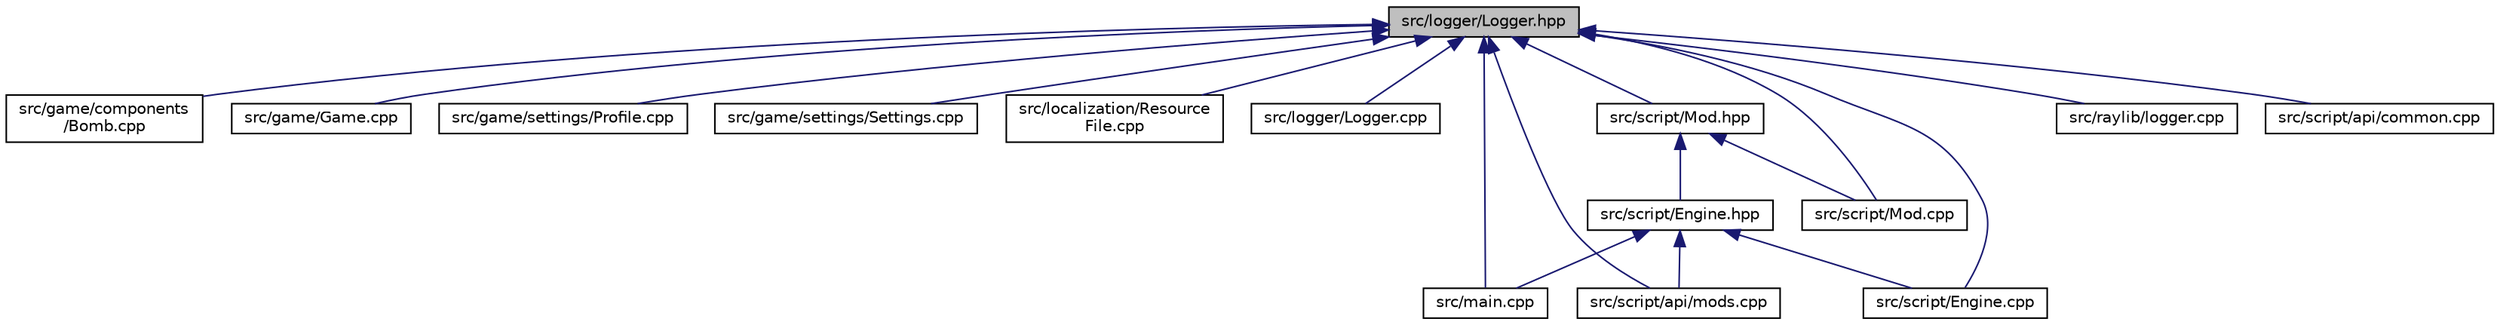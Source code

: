 digraph "src/logger/Logger.hpp"
{
 // LATEX_PDF_SIZE
  edge [fontname="Helvetica",fontsize="10",labelfontname="Helvetica",labelfontsize="10"];
  node [fontname="Helvetica",fontsize="10",shape=record];
  Node1 [label="src/logger/Logger.hpp",height=0.2,width=0.4,color="black", fillcolor="grey75", style="filled", fontcolor="black",tooltip=" "];
  Node1 -> Node2 [dir="back",color="midnightblue",fontsize="10",style="solid",fontname="Helvetica"];
  Node2 [label="src/game/components\l/Bomb.cpp",height=0.2,width=0.4,color="black", fillcolor="white", style="filled",URL="$components_2_bomb_8cpp.html",tooltip=" "];
  Node1 -> Node3 [dir="back",color="midnightblue",fontsize="10",style="solid",fontname="Helvetica"];
  Node3 [label="src/game/Game.cpp",height=0.2,width=0.4,color="black", fillcolor="white", style="filled",URL="$_game_8cpp.html",tooltip=" "];
  Node1 -> Node4 [dir="back",color="midnightblue",fontsize="10",style="solid",fontname="Helvetica"];
  Node4 [label="src/game/settings/Profile.cpp",height=0.2,width=0.4,color="black", fillcolor="white", style="filled",URL="$_profile_8cpp.html",tooltip=" "];
  Node1 -> Node5 [dir="back",color="midnightblue",fontsize="10",style="solid",fontname="Helvetica"];
  Node5 [label="src/game/settings/Settings.cpp",height=0.2,width=0.4,color="black", fillcolor="white", style="filled",URL="$_settings_8cpp.html",tooltip=" "];
  Node1 -> Node6 [dir="back",color="midnightblue",fontsize="10",style="solid",fontname="Helvetica"];
  Node6 [label="src/localization/Resource\lFile.cpp",height=0.2,width=0.4,color="black", fillcolor="white", style="filled",URL="$_resource_file_8cpp.html",tooltip=" "];
  Node1 -> Node7 [dir="back",color="midnightblue",fontsize="10",style="solid",fontname="Helvetica"];
  Node7 [label="src/logger/Logger.cpp",height=0.2,width=0.4,color="black", fillcolor="white", style="filled",URL="$logger_2_logger_8cpp.html",tooltip=" "];
  Node1 -> Node8 [dir="back",color="midnightblue",fontsize="10",style="solid",fontname="Helvetica"];
  Node8 [label="src/main.cpp",height=0.2,width=0.4,color="black", fillcolor="white", style="filled",URL="$main_8cpp.html",tooltip=" "];
  Node1 -> Node9 [dir="back",color="midnightblue",fontsize="10",style="solid",fontname="Helvetica"];
  Node9 [label="src/raylib/logger.cpp",height=0.2,width=0.4,color="black", fillcolor="white", style="filled",URL="$raylib_2_logger_8cpp.html",tooltip=" "];
  Node1 -> Node10 [dir="back",color="midnightblue",fontsize="10",style="solid",fontname="Helvetica"];
  Node10 [label="src/script/api/common.cpp",height=0.2,width=0.4,color="black", fillcolor="white", style="filled",URL="$common_8cpp.html",tooltip=" "];
  Node1 -> Node11 [dir="back",color="midnightblue",fontsize="10",style="solid",fontname="Helvetica"];
  Node11 [label="src/script/api/mods.cpp",height=0.2,width=0.4,color="black", fillcolor="white", style="filled",URL="$mods_8cpp.html",tooltip=" "];
  Node1 -> Node12 [dir="back",color="midnightblue",fontsize="10",style="solid",fontname="Helvetica"];
  Node12 [label="src/script/Engine.cpp",height=0.2,width=0.4,color="black", fillcolor="white", style="filled",URL="$_engine_8cpp.html",tooltip=" "];
  Node1 -> Node13 [dir="back",color="midnightblue",fontsize="10",style="solid",fontname="Helvetica"];
  Node13 [label="src/script/Mod.cpp",height=0.2,width=0.4,color="black", fillcolor="white", style="filled",URL="$_mod_8cpp.html",tooltip=" "];
  Node1 -> Node14 [dir="back",color="midnightblue",fontsize="10",style="solid",fontname="Helvetica"];
  Node14 [label="src/script/Mod.hpp",height=0.2,width=0.4,color="black", fillcolor="white", style="filled",URL="$_mod_8hpp.html",tooltip=" "];
  Node14 -> Node15 [dir="back",color="midnightblue",fontsize="10",style="solid",fontname="Helvetica"];
  Node15 [label="src/script/Engine.hpp",height=0.2,width=0.4,color="black", fillcolor="white", style="filled",URL="$_engine_8hpp.html",tooltip=" "];
  Node15 -> Node8 [dir="back",color="midnightblue",fontsize="10",style="solid",fontname="Helvetica"];
  Node15 -> Node11 [dir="back",color="midnightblue",fontsize="10",style="solid",fontname="Helvetica"];
  Node15 -> Node12 [dir="back",color="midnightblue",fontsize="10",style="solid",fontname="Helvetica"];
  Node14 -> Node13 [dir="back",color="midnightblue",fontsize="10",style="solid",fontname="Helvetica"];
}
